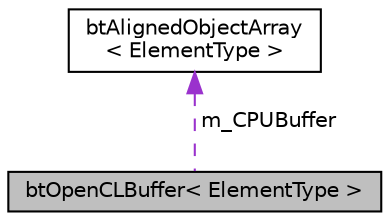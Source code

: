 digraph "btOpenCLBuffer&lt; ElementType &gt;"
{
  edge [fontname="Helvetica",fontsize="10",labelfontname="Helvetica",labelfontsize="10"];
  node [fontname="Helvetica",fontsize="10",shape=record];
  Node1 [label="btOpenCLBuffer\< ElementType \>",height=0.2,width=0.4,color="black", fillcolor="grey75", style="filled", fontcolor="black"];
  Node2 -> Node1 [dir="back",color="darkorchid3",fontsize="10",style="dashed",label=" m_CPUBuffer" ,fontname="Helvetica"];
  Node2 [label="btAlignedObjectArray\l\< ElementType \>",height=0.2,width=0.4,color="black", fillcolor="white", style="filled",URL="$classbt_aligned_object_array.html"];
}
